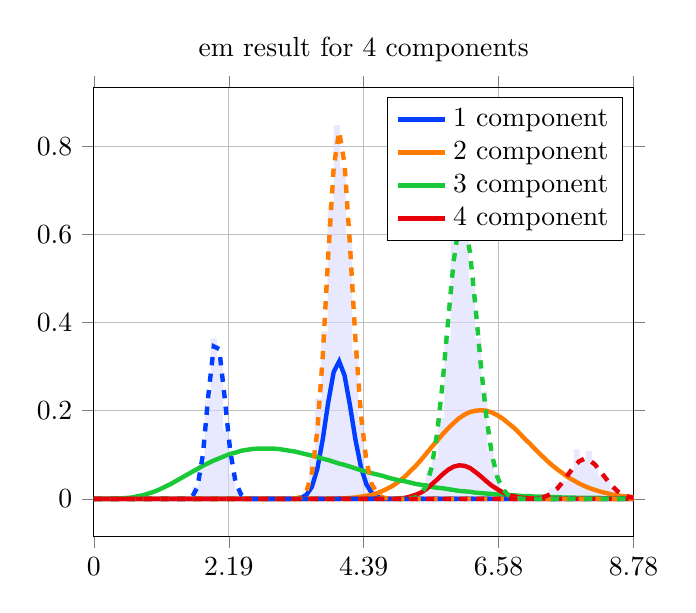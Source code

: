 \begin{tikzpicture}
\begin{axis}[title={em result for 4 components}, yticklabel style={/pgf/number format/fixed,
            /pgf/number format/precision=3}, grid={major}, yminorgrids={true}, tick align={outside}, xtick={0.0,2.194,4.387,6.581,8.775}, xmin={0.0}, xmax={8.775}, scaled y ticks={false}]
    \addplot[ybar interval, fill={blue!15}, forget plot, opacity={0.6}, draw={none}, bar width={5.0e-6}]
        table[row sep={\\}]
        {
            \\
            1.6  0.028  \\
            1.7  0.08  \\
            1.8  0.224  \\
            1.9  0.364  \\
            2.0  0.316  \\
            2.1  0.156  \\
            2.2  0.056  \\
            2.3  0.016  \\
            2.4  0.0  \\
            2.5  0.0  \\
            2.6  0.0  \\
            2.7  0.0  \\
            2.8  0.0  \\
            2.9  0.0  \\
            3.0  0.0  \\
            3.1  0.0  \\
            3.2  0.0  \\
            3.3  0.0  \\
            3.4  0.016  \\
            3.5  0.092  \\
            3.6  0.228  \\
            3.7  0.38  \\
            3.8  0.668  \\
            3.9  0.848  \\
            4.0  0.752  \\
            4.1  0.596  \\
            4.2  0.332  \\
            4.3  0.18  \\
            4.4  0.064  \\
            4.5  0.032  \\
            4.6  0.004  \\
            4.7  0.0  \\
            4.8  0.0  \\
            4.9  0.0  \\
            5.0  0.0  \\
            5.1  0.0  \\
            5.2  0.004  \\
            5.3  0.016  \\
            5.4  0.064  \\
            5.5  0.092  \\
            5.6  0.184  \\
            5.7  0.36  \\
            5.8  0.648  \\
            5.9  0.588  \\
            6.0  0.608  \\
            6.1  0.496  \\
            6.2  0.364  \\
            6.3  0.244  \\
            6.4  0.108  \\
            6.5  0.06  \\
            6.6  0.02  \\
            6.7  0.008  \\
            6.8  0.004  \\
            6.9  0.0  \\
            7.0  0.0  \\
            7.1  0.0  \\
            7.2  0.008  \\
            7.3  0.004  \\
            7.4  0.024  \\
            7.5  0.036  \\
            7.6  0.04  \\
            7.7  0.064  \\
            7.8  0.112  \\
            7.9  0.092  \\
            8.0  0.108  \\
            8.1  0.072  \\
            8.2  0.052  \\
            8.3  0.048  \\
            8.4  0.024  \\
            8.5  0.004  \\
            8.6  0.004  \\
            8.7  0.008  \\
            8.8  0.0  \\
        }
        ;
    \addplot[style={{ultra thick}}, color={rgb,1:red,0.008;green,0.243;blue,1.0}]
        table[row sep={\\}]
        {
            \\
            0.0  0.0  \\
            0.089  0.0  \\
            0.177  0.0  \\
            0.266  4.599e-291  \\
            0.355  1.12e-247  \\
            0.443  7.697e-215  \\
            0.532  1.123e-188  \\
            0.62  4.069e-167  \\
            0.709  6.281e-149  \\
            0.798  2.584e-133  \\
            0.886  9.908e-120  \\
            0.975  8.645e-108  \\
            1.064  3.319e-97  \\
            1.152  9.249e-88  \\
            1.241  2.761e-79  \\
            1.33  1.202e-71  \\
            1.418  9.788e-65  \\
            1.507  1.827e-58  \\
            1.595  9.247e-53  \\
            1.684  1.462e-47  \\
            1.773  8.14e-43  \\
            1.861  1.766e-38  \\
            1.95  1.631e-34  \\
            2.039  6.913e-31  \\
            2.127  1.438e-27  \\
            2.216  1.554e-24  \\
            2.304  9.199e-22  \\
            2.393  3.119e-19  \\
            2.482  6.306e-17  \\
            2.57  7.887e-15  \\
            2.659  6.304e-13  \\
            2.748  3.316e-11  \\
            2.836  1.178e-9  \\
            2.925  2.9e-8  \\
            3.014  5.05e-7  \\
            3.102  6.349e-6  \\
            3.191  5.87e-5  \\
            3.279  0.0  \\
            3.368  0.002  \\
            3.457  0.009  \\
            3.545  0.027  \\
            3.634  0.068  \\
            3.723  0.136  \\
            3.811  0.219  \\
            3.9  0.288  \\
            3.989  0.312  \\
            4.077  0.28  \\
            4.166  0.211  \\
            4.254  0.134  \\
            4.343  0.072  \\
            4.432  0.033  \\
            4.52  0.013  \\
            4.609  0.005  \\
            4.698  0.001  \\
            4.786  0.0  \\
            4.875  8.053e-5  \\
            4.963  1.631e-5  \\
            5.052  2.928e-6  \\
            5.141  4.683e-7  \\
            5.229  6.696e-8  \\
            5.318  8.594e-9  \\
            5.407  9.934e-10  \\
            5.495  1.038e-10  \\
            5.584  9.831e-12  \\
            5.673  8.47e-13  \\
            5.761  6.657e-14  \\
            5.85  4.786e-15  \\
            5.938  3.156e-16  \\
            6.027  1.914e-17  \\
            6.116  1.07e-18  \\
            6.204  5.524e-20  \\
            6.293  2.642e-21  \\
            6.382  1.173e-22  \\
            6.47  4.84e-24  \\
            6.559  1.862e-25  \\
            6.648  6.685e-27  \\
            6.736  2.245e-28  \\
            6.825  7.064e-30  \\
            6.913  2.086e-31  \\
            7.002  5.789e-33  \\
            7.091  1.513e-34  \\
            7.179  3.728e-36  \\
            7.268  8.673e-38  \\
            7.357  1.908e-39  \\
            7.445  3.974e-41  \\
            7.534  7.848e-43  \\
            7.623  1.471e-44  \\
            7.711  2.621e-46  \\
            7.8  4.442e-48  \\
            7.888  7.172e-50  \\
            7.977  1.104e-51  \\
            8.066  1.623e-53  \\
            8.154  2.279e-55  \\
            8.243  3.062e-57  \\
            8.332  3.938e-59  \\
            8.42  4.854e-61  \\
            8.509  5.738e-63  \\
            8.597  6.512e-65  \\
            8.686  7.101e-67  \\
            8.775  7.444e-69  \\
        }
        ;
    \addlegendentry {1 component}
    \addplot[style={{ultra thick}}, color={rgb,1:red,1.0;green,0.486;blue,0.0}]
        table[row sep={\\}]
        {
            \\
            0.0  0.0  \\
            0.089  1.277e-90  \\
            0.177  3.976e-72  \\
            0.266  1.811e-61  \\
            0.355  5.112e-54  \\
            0.443  2.521e-48  \\
            0.532  9.612e-44  \\
            0.62  6.263e-40  \\
            0.709  1.12e-36  \\
            0.798  7.461e-34  \\
            0.886  2.281e-31  \\
            0.975  3.712e-29  \\
            1.064  3.59e-27  \\
            1.152  2.243e-25  \\
            1.241  9.658e-24  \\
            1.33  3.018e-22  \\
            1.418  7.131e-21  \\
            1.507  1.318e-19  \\
            1.595  1.961e-18  \\
            1.684  2.403e-17  \\
            1.773  2.475e-16  \\
            1.861  2.178e-15  \\
            1.95  1.663e-14  \\
            2.039  1.115e-13  \\
            2.127  6.64e-13  \\
            2.216  3.546e-12  \\
            2.304  1.713e-11  \\
            2.393  7.539e-11  \\
            2.482  3.045e-10  \\
            2.57  1.135e-9  \\
            2.659  3.928e-9  \\
            2.748  1.268e-8  \\
            2.836  3.832e-8  \\
            2.925  1.09e-7  \\
            3.014  2.925e-7  \\
            3.102  7.437e-7  \\
            3.191  1.796e-6  \\
            3.279  4.134e-6  \\
            3.368  9.089e-6  \\
            3.457  1.913e-5  \\
            3.545  3.864e-5  \\
            3.634  7.505e-5  \\
            3.723  0.0  \\
            3.811  0.0  \\
            3.9  0.0  \\
            3.989  0.001  \\
            4.077  0.001  \\
            4.166  0.002  \\
            4.254  0.003  \\
            4.343  0.005  \\
            4.432  0.007  \\
            4.52  0.009  \\
            4.609  0.013  \\
            4.698  0.018  \\
            4.786  0.024  \\
            4.875  0.031  \\
            4.963  0.04  \\
            5.052  0.05  \\
            5.141  0.062  \\
            5.229  0.074  \\
            5.318  0.088  \\
            5.407  0.103  \\
            5.495  0.118  \\
            5.584  0.132  \\
            5.673  0.147  \\
            5.761  0.16  \\
            5.85  0.172  \\
            5.938  0.183  \\
            6.027  0.191  \\
            6.116  0.197  \\
            6.204  0.2  \\
            6.293  0.201  \\
            6.382  0.2  \\
            6.47  0.196  \\
            6.559  0.19  \\
            6.648  0.182  \\
            6.736  0.172  \\
            6.825  0.162  \\
            6.913  0.15  \\
            7.002  0.137  \\
            7.091  0.125  \\
            7.179  0.112  \\
            7.268  0.1  \\
            7.357  0.088  \\
            7.445  0.077  \\
            7.534  0.067  \\
            7.623  0.058  \\
            7.711  0.049  \\
            7.8  0.042  \\
            7.888  0.035  \\
            7.977  0.029  \\
            8.066  0.024  \\
            8.154  0.02  \\
            8.243  0.016  \\
            8.332  0.013  \\
            8.42  0.01  \\
            8.509  0.008  \\
            8.597  0.006  \\
            8.686  0.005  \\
            8.775  0.004  \\
        }
        ;
    \addlegendentry {2 component}
    \addplot[style={{ultra thick}}, color={rgb,1:red,0.102;green,0.788;blue,0.22}]
        table[row sep={\\}]
        {
            \\
            0.0  0.0  \\
            0.089  6.608e-7  \\
            0.177  1.65e-5  \\
            0.266  0.0  \\
            0.355  0.0  \\
            0.443  0.001  \\
            0.532  0.002  \\
            0.62  0.003  \\
            0.709  0.006  \\
            0.798  0.008  \\
            0.886  0.012  \\
            0.975  0.016  \\
            1.064  0.021  \\
            1.152  0.027  \\
            1.241  0.033  \\
            1.33  0.04  \\
            1.418  0.047  \\
            1.507  0.054  \\
            1.595  0.061  \\
            1.684  0.068  \\
            1.773  0.075  \\
            1.861  0.081  \\
            1.95  0.087  \\
            2.039  0.092  \\
            2.127  0.097  \\
            2.216  0.102  \\
            2.304  0.105  \\
            2.393  0.109  \\
            2.482  0.111  \\
            2.57  0.113  \\
            2.659  0.114  \\
            2.748  0.114  \\
            2.836  0.114  \\
            2.925  0.114  \\
            3.014  0.113  \\
            3.102  0.111  \\
            3.191  0.109  \\
            3.279  0.107  \\
            3.368  0.104  \\
            3.457  0.101  \\
            3.545  0.098  \\
            3.634  0.095  \\
            3.723  0.091  \\
            3.811  0.088  \\
            3.9  0.084  \\
            3.989  0.08  \\
            4.077  0.077  \\
            4.166  0.073  \\
            4.254  0.069  \\
            4.343  0.065  \\
            4.432  0.062  \\
            4.52  0.058  \\
            4.609  0.055  \\
            4.698  0.052  \\
            4.786  0.048  \\
            4.875  0.045  \\
            4.963  0.042  \\
            5.052  0.04  \\
            5.141  0.037  \\
            5.229  0.034  \\
            5.318  0.032  \\
            5.407  0.03  \\
            5.495  0.027  \\
            5.584  0.025  \\
            5.673  0.024  \\
            5.761  0.022  \\
            5.85  0.02  \\
            5.938  0.018  \\
            6.027  0.017  \\
            6.116  0.016  \\
            6.204  0.014  \\
            6.293  0.013  \\
            6.382  0.012  \\
            6.47  0.011  \\
            6.559  0.01  \\
            6.648  0.009  \\
            6.736  0.008  \\
            6.825  0.008  \\
            6.913  0.007  \\
            7.002  0.006  \\
            7.091  0.006  \\
            7.179  0.005  \\
            7.268  0.005  \\
            7.357  0.004  \\
            7.445  0.004  \\
            7.534  0.004  \\
            7.623  0.003  \\
            7.711  0.003  \\
            7.8  0.003  \\
            7.888  0.002  \\
            7.977  0.002  \\
            8.066  0.002  \\
            8.154  0.002  \\
            8.243  0.002  \\
            8.332  0.001  \\
            8.42  0.001  \\
            8.509  0.001  \\
            8.597  0.001  \\
            8.686  0.001  \\
            8.775  0.001  \\
        }
        ;
    \addlegendentry {3 component}
    \addplot[style={{ultra thick}}, color={rgb,1:red,0.91;green,0.0;blue,0.043}]
        table[row sep={\\}]
        {
            \\
            0.0  0.0  \\
            0.089  0.0  \\
            0.177  5.608e-297  \\
            0.266  1.117e-251  \\
            0.355  4.866e-220  \\
            0.443  6.942e-196  \\
            0.532  1.826e-176  \\
            0.62  2.596e-160  \\
            0.709  1.499e-146  \\
            0.798  1.291e-134  \\
            0.886  4.028e-124  \\
            0.975  8.587e-115  \\
            1.064  1.996e-106  \\
            1.152  7.215e-99  \\
            1.241  5.346e-92  \\
            1.33  1.011e-85  \\
            1.418  5.815e-80  \\
            1.507  1.177e-74  \\
            1.595  9.434e-70  \\
            1.684  3.313e-65  \\
            1.773  5.548e-61  \\
            1.861  4.76e-57  \\
            1.95  2.228e-53  \\
            2.039  6.002e-50  \\
            2.127  9.756e-47  \\
            2.216  9.97e-44  \\
            2.304  6.644e-41  \\
            2.393  2.982e-38  \\
            2.482  9.275e-36  \\
            2.57  2.052e-33  \\
            2.659  3.303e-31  \\
            2.748  3.952e-29  \\
            2.836  3.581e-27  \\
            2.925  2.5e-25  \\
            3.014  1.365e-23  \\
            3.102  5.917e-22  \\
            3.191  2.062e-20  \\
            3.279  5.848e-19  \\
            3.368  1.364e-17  \\
            3.457  2.646e-16  \\
            3.545  4.304e-15  \\
            3.634  5.925e-14  \\
            3.723  6.958e-13  \\
            3.811  7.023e-12  \\
            3.9  6.135e-11  \\
            3.989  4.669e-10  \\
            4.077  3.114e-9  \\
            4.166  1.831e-8  \\
            4.254  9.535e-8  \\
            4.343  4.423e-7  \\
            4.432  1.836e-6  \\
            4.52  6.848e-6  \\
            4.609  2.305e-5  \\
            4.698  7.028e-5  \\
            4.786  0.0  \\
            4.875  0.0  \\
            4.963  0.001  \\
            5.052  0.002  \\
            5.141  0.005  \\
            5.229  0.009  \\
            5.318  0.014  \\
            5.407  0.022  \\
            5.495  0.033  \\
            5.584  0.044  \\
            5.673  0.056  \\
            5.761  0.066  \\
            5.85  0.073  \\
            5.938  0.076  \\
            6.027  0.075  \\
            6.116  0.07  \\
            6.204  0.061  \\
            6.293  0.051  \\
            6.382  0.04  \\
            6.47  0.03  \\
            6.559  0.022  \\
            6.648  0.015  \\
            6.736  0.009  \\
            6.825  0.006  \\
            6.913  0.003  \\
            7.002  0.002  \\
            7.091  0.001  \\
            7.179  0.001  \\
            7.268  0.0  \\
            7.357  0.0  \\
            7.445  6.08e-5  \\
            7.534  2.701e-5  \\
            7.623  1.156e-5  \\
            7.711  4.774e-6  \\
            7.8  1.903e-6  \\
            7.888  7.327e-7  \\
            7.977  2.728e-7  \\
            8.066  9.828e-8  \\
            8.154  3.428e-8  \\
            8.243  1.159e-8  \\
            8.332  3.796e-9  \\
            8.42  1.207e-9  \\
            8.509  3.726e-10  \\
            8.597  1.117e-10  \\
            8.686  3.256e-11  \\
            8.775  9.23e-12  \\
        }
        ;
    \addlegendentry {4 component}
    \addplot[style={{ultra thick, dashed}}, color={rgb,1:red,0.008;green,0.243;blue,1.0}]
        table[row sep={\\}]
        {
            \\
            0.0  0.0  \\
            0.089  1.711e-187  \\
            0.177  1.945e-131  \\
            0.266  3.031e-100  \\
            0.355  3.127e-79  \\
            0.443  8.529e-64  \\
            0.532  6.897e-52  \\
            0.62  2.05e-42  \\
            0.709  1.007e-34  \\
            0.798  2.152e-28  \\
            0.886  3.884e-23  \\
            0.975  9.487e-19  \\
            1.064  4.443e-15  \\
            1.152  5.201e-12  \\
            1.241  1.868e-9  \\
            1.33  2.426e-7  \\
            1.418  1.298e-5  \\
            1.507  0.0  \\
            1.595  0.004  \\
            1.684  0.026  \\
            1.773  0.1  \\
            1.861  0.234  \\
            1.95  0.346  \\
            2.039  0.34  \\
            2.127  0.23  \\
            2.216  0.11  \\
            2.304  0.038  \\
            2.393  0.01  \\
            2.482  0.002  \\
            2.57  0.0  \\
            2.659  3.548e-5  \\
            2.748  3.424e-6  \\
            2.836  2.686e-7  \\
            2.925  1.735e-8  \\
            3.014  9.331e-10  \\
            3.102  4.225e-11  \\
            3.191  1.626e-12  \\
            3.279  5.368e-14  \\
            3.368  1.532e-15  \\
            3.457  3.81e-17  \\
            3.545  8.311e-19  \\
            3.634  1.601e-20  \\
            3.723  2.739e-22  \\
            3.811  4.188e-24  \\
            3.9  5.748e-26  \\
            3.989  7.118e-28  \\
            4.077  7.991e-30  \\
            4.166  8.164e-32  \\
            4.254  7.623e-34  \\
            4.343  6.529e-36  \\
            4.432  5.147e-38  \\
            4.52  3.747e-40  \\
            4.609  2.527e-42  \\
            4.698  1.583e-44  \\
            4.786  9.238e-47  \\
            4.875  5.036e-49  \\
            4.963  2.57e-51  \\
            5.052  1.231e-53  \\
            5.141  5.548e-56  \\
            5.229  2.356e-58  \\
            5.318  9.449e-61  \\
            5.407  3.586e-63  \\
            5.495  1.29e-65  \\
            5.584  4.407e-68  \\
            5.673  1.432e-70  \\
            5.761  4.431e-73  \\
            5.85  1.308e-75  \\
            5.938  3.689e-78  \\
            6.027  9.954e-81  \\
            6.116  2.573e-83  \\
            6.204  6.377e-86  \\
            6.293  1.518e-88  \\
            6.382  3.472e-91  \\
            6.47  7.645e-94  \\
            6.559  1.622e-96  \\
            6.648  3.317e-99  \\
            6.736  6.548e-102  \\
            6.825  1.249e-104  \\
            6.913  2.303e-107  \\
            7.002  4.112e-110  \\
            7.091  7.109e-113  \\
            7.179  1.192e-115  \\
            7.268  1.937e-118  \\
            7.357  3.058e-121  \\
            7.445  4.69e-124  \\
            7.534  6.993e-127  \\
            7.623  1.014e-129  \\
            7.711  1.432e-132  \\
            7.8  1.97e-135  \\
            7.888  2.64e-138  \\
            7.977  3.451e-141  \\
            8.066  4.402e-144  \\
            8.154  5.481e-147  \\
            8.243  6.666e-150  \\
            8.332  7.923e-153  \\
            8.42  9.207e-156  \\
            8.509  1.047e-158  \\
            8.597  1.164e-161  \\
            8.686  1.268e-164  \\
            8.775  1.353e-167  \\
        }
        ;
    \addplot[style={{ultra thick, dashed}}, color={rgb,1:red,1.0;green,0.486;blue,0.0}]
        table[row sep={\\}]
        {
            \\
            0.0  0.0  \\
            0.089  0.0  \\
            0.177  0.0  \\
            0.266  2.148e-308  \\
            0.355  2.154e-262  \\
            0.443  1.416e-227  \\
            0.532  7.854e-200  \\
            0.62  5.722e-177  \\
            0.709  1.114e-157  \\
            0.798  4.051e-141  \\
            0.886  1.036e-126  \\
            0.975  4.807e-114  \\
            1.064  8.131e-103  \\
            1.152  8.529e-93  \\
            1.241  8.381e-84  \\
            1.33  1.07e-75  \\
            1.418  2.309e-68  \\
            1.507  1.046e-61  \\
            1.595  1.188e-55  \\
            1.684  3.929e-50  \\
            1.773  4.298e-45  \\
            1.861  1.732e-40  \\
            1.95  2.82e-36  \\
            2.039  2.012e-32  \\
            2.127  6.75e-29  \\
            2.216  1.132e-25  \\
            2.304  1.002e-22  \\
            2.393  4.911e-20  \\
            2.482  1.392e-17  \\
            2.57  2.372e-15  \\
            2.659  2.515e-13  \\
            2.748  1.71e-11  \\
            2.836  7.679e-10  \\
            2.925  2.334e-8  \\
            3.014  4.919e-7  \\
            3.102  7.339e-6  \\
            3.191  7.904e-5  \\
            3.279  0.001  \\
            3.368  0.004  \\
            3.457  0.017  \\
            3.545  0.057  \\
            3.634  0.154  \\
            3.723  0.326  \\
            3.811  0.552  \\
            3.9  0.752  \\
            3.989  0.834  \\
            4.077  0.759  \\
            4.166  0.572  \\
            4.254  0.36  \\
            4.343  0.191  \\
            4.432  0.085  \\
            4.52  0.033  \\
            4.609  0.011  \\
            4.698  0.003  \\
            4.786  0.001  \\
            4.875  0.0  \\
            4.963  2.977e-5  \\
            5.052  4.915e-6  \\
            5.141  7.176e-7  \\
            5.229  9.306e-8  \\
            5.318  1.076e-8  \\
            5.407  1.114e-9  \\
            5.495  1.035e-10  \\
            5.584  8.678e-12  \\
            5.673  6.577e-13  \\
            5.761  4.522e-14  \\
            5.85  2.829e-15  \\
            5.938  1.615e-16  \\
            6.027  8.433e-18  \\
            6.116  4.04e-19  \\
            6.204  1.78e-20  \\
            6.293  7.228e-22  \\
            6.382  2.712e-23  \\
            6.47  9.422e-25  \\
            6.559  3.037e-26  \\
            6.648  9.102e-28  \\
            6.736  2.541e-29  \\
            6.825  6.62e-31  \\
            6.913  1.612e-32  \\
            7.002  3.678e-34  \\
            7.091  7.87e-36  \\
            7.179  1.582e-37  \\
            7.268  2.993e-39  \\
            7.357  5.337e-41  \\
            7.445  8.979e-43  \\
            7.534  1.428e-44  \\
            7.623  2.148e-46  \\
            7.711  3.062e-48  \\
            7.8  4.141e-50  \\
            7.888  5.319e-52  \\
            7.977  6.496e-54  \\
            8.066  7.552e-56  \\
            8.154  8.367e-58  \\
            8.243  8.844e-60  \\
            8.332  8.925e-62  \\
            8.42  8.61e-64  \\
            8.509  7.947e-66  \\
            8.597  7.024e-68  \\
            8.686  5.95e-70  \\
            8.775  4.836e-72  \\
        }
        ;
    \addplot[style={{ultra thick, dashed}}, color={rgb,1:red,0.102;green,0.788;blue,0.22}]
        table[row sep={\\}]
        {
            \\
            0.0  0.0  \\
            0.089  0.0  \\
            0.177  0.0  \\
            0.266  0.0  \\
            0.355  0.0  \\
            0.443  0.0  \\
            0.532  0.0  \\
            0.62  0.0  \\
            0.709  0.0  \\
            0.798  6.716e-300  \\
            0.886  2.435e-276  \\
            0.975  2.145e-255  \\
            1.064  1.311e-236  \\
            1.152  1.232e-219  \\
            1.241  3.311e-204  \\
            1.33  4.155e-190  \\
            1.418  3.618e-177  \\
            1.507  3.021e-165  \\
            1.595  3.164e-154  \\
            1.684  5.201e-144  \\
            1.773  1.623e-134  \\
            1.861  1.131e-125  \\
            1.95  2.022e-117  \\
            2.039  1.048e-109  \\
            2.127  1.748e-102  \\
            2.216  1.03e-95  \\
            2.304  2.325e-89  \\
            2.393  2.163e-83  \\
            2.482  8.84e-78  \\
            2.57  1.682e-72  \\
            2.659  1.57e-67  \\
            2.748  7.524e-63  \\
            2.836  1.933e-58  \\
            2.925  2.767e-54  \\
            3.014  2.284e-50  \\
            3.102  1.123e-46  \\
            3.191  3.384e-43  \\
            3.279  6.423e-40  \\
            3.368  7.87e-37  \\
            3.457  6.367e-34  \\
            3.545  3.474e-31  \\
            3.634  1.304e-28  \\
            3.723  3.425e-26  \\
            3.811  6.406e-24  \\
            3.9  8.666e-22  \\
            3.989  8.603e-20  \\
            4.077  6.353e-18  \\
            4.166  3.534e-16  \\
            4.254  1.499e-14  \\
            4.343  4.904e-13  \\
            4.432  1.25e-11  \\
            4.52  2.506e-10  \\
            4.609  3.991e-9  \\
            4.698  5.094e-8  \\
            4.786  5.252e-7  \\
            4.875  4.41e-6  \\
            4.963  3.037e-5  \\
            5.052  0.0  \\
            5.141  0.001  \\
            5.229  0.003  \\
            5.318  0.011  \\
            5.407  0.03  \\
            5.495  0.073  \\
            5.584  0.151  \\
            5.673  0.266  \\
            5.761  0.406  \\
            5.85  0.539  \\
            5.938  0.622  \\
            6.027  0.629  \\
            6.116  0.559  \\
            6.204  0.438  \\
            6.293  0.303  \\
            6.382  0.187  \\
            6.47  0.102  \\
            6.559  0.05  \\
            6.648  0.022  \\
            6.736  0.009  \\
            6.825  0.003  \\
            6.913  0.001  \\
            7.002  0.0  \\
            7.091  7.675e-5  \\
            7.179  1.851e-5  \\
            7.268  4.074e-6  \\
            7.357  8.203e-7  \\
            7.445  1.514e-7  \\
            7.534  2.567e-8  \\
            7.623  4.007e-9  \\
            7.711  5.767e-10  \\
            7.8  7.669e-11  \\
            7.888  9.438e-12  \\
            7.977  1.077e-12  \\
            8.066  1.141e-13  \\
            8.154  1.125e-14  \\
            8.243  1.033e-15  \\
            8.332  8.857e-17  \\
            8.42  7.092e-18  \\
            8.509  5.315e-19  \\
            8.597  3.732e-20  \\
            8.686  2.459e-21  \\
            8.775  1.523e-22  \\
        }
        ;
    \addplot[style={{ultra thick, dashed}}, color={rgb,1:red,0.91;green,0.0;blue,0.043}]
        table[row sep={\\}]
        {
            \\
            0.0  0.0  \\
            0.089  0.0  \\
            0.177  0.0  \\
            0.266  0.0  \\
            0.355  0.0  \\
            0.443  0.0  \\
            0.532  0.0  \\
            0.62  0.0  \\
            0.709  0.0  \\
            0.798  0.0  \\
            0.886  0.0  \\
            0.975  0.0  \\
            1.064  0.0  \\
            1.152  0.0  \\
            1.241  0.0  \\
            1.33  0.0  \\
            1.418  2.875e-316  \\
            1.507  4.427e-299  \\
            1.595  4.274e-283  \\
            1.684  3.491e-268  \\
            1.773  3.108e-254  \\
            1.861  3.744e-241  \\
            1.95  7.354e-229  \\
            2.039  2.767e-217  \\
            2.127  2.296e-206  \\
            2.216  4.752e-196  \\
            2.304  2.737e-186  \\
            2.393  4.829e-177  \\
            2.482  2.845e-168  \\
            2.57  6.047e-160  \\
            2.659  4.967e-152  \\
            2.748  1.679e-144  \\
            2.836  2.469e-137  \\
            2.925  1.663e-130  \\
            3.014  5.378e-124  \\
            3.102  8.71e-118  \\
            3.191  7.346e-112  \\
            3.279  3.343e-106  \\
            3.368  8.488e-101  \\
            3.457  1.239e-95  \\
            3.545  1.069e-90  \\
            3.634  5.598e-86  \\
            3.723  1.822e-81  \\
            3.811  3.77e-77  \\
            3.9  5.064e-73  \\
            3.989  4.5e-69  \\
            4.077  2.696e-65  \\
            4.166  1.107e-61  \\
            4.254  3.164e-58  \\
            4.343  6.395e-55  \\
            4.432  9.266e-52  \\
            4.52  9.752e-49  \\
            4.609  7.549e-46  \\
            4.698  4.348e-43  \\
            4.786  1.884e-40  \\
            4.875  6.209e-38  \\
            4.963  1.571e-35  \\
            5.052  3.081e-33  \\
            5.141  4.724e-31  \\
            5.229  5.711e-29  \\
            5.318  5.489e-27  \\
            5.407  4.226e-25  \\
            5.495  2.624e-23  \\
            5.584  1.324e-21  \\
            5.673  5.46e-20  \\
            5.761  1.853e-18  \\
            5.85  5.204e-17  \\
            5.938  1.217e-15  \\
            6.027  2.381e-14  \\
            6.116  3.919e-13  \\
            6.204  5.455e-12  \\
            6.293  6.45e-11  \\
            6.382  6.509e-10  \\
            6.47  5.629e-9  \\
            6.559  4.191e-8  \\
            6.648  2.697e-7  \\
            6.736  1.505e-6  \\
            6.825  7.317e-6  \\
            6.913  3.108e-5  \\
            7.002  0.0  \\
            7.091  0.0  \\
            7.179  0.001  \\
            7.268  0.003  \\
            7.357  0.006  \\
            7.445  0.013  \\
            7.534  0.023  \\
            7.623  0.038  \\
            7.711  0.055  \\
            7.8  0.072  \\
            7.888  0.085  \\
            7.977  0.091  \\
            8.066  0.087  \\
            8.154  0.077  \\
            8.243  0.061  \\
            8.332  0.045  \\
            8.42  0.03  \\
            8.509  0.018  \\
            8.597  0.01  \\
            8.686  0.005  \\
            8.775  0.002  \\
        }
        ;
\end{axis}
\end{tikzpicture}
